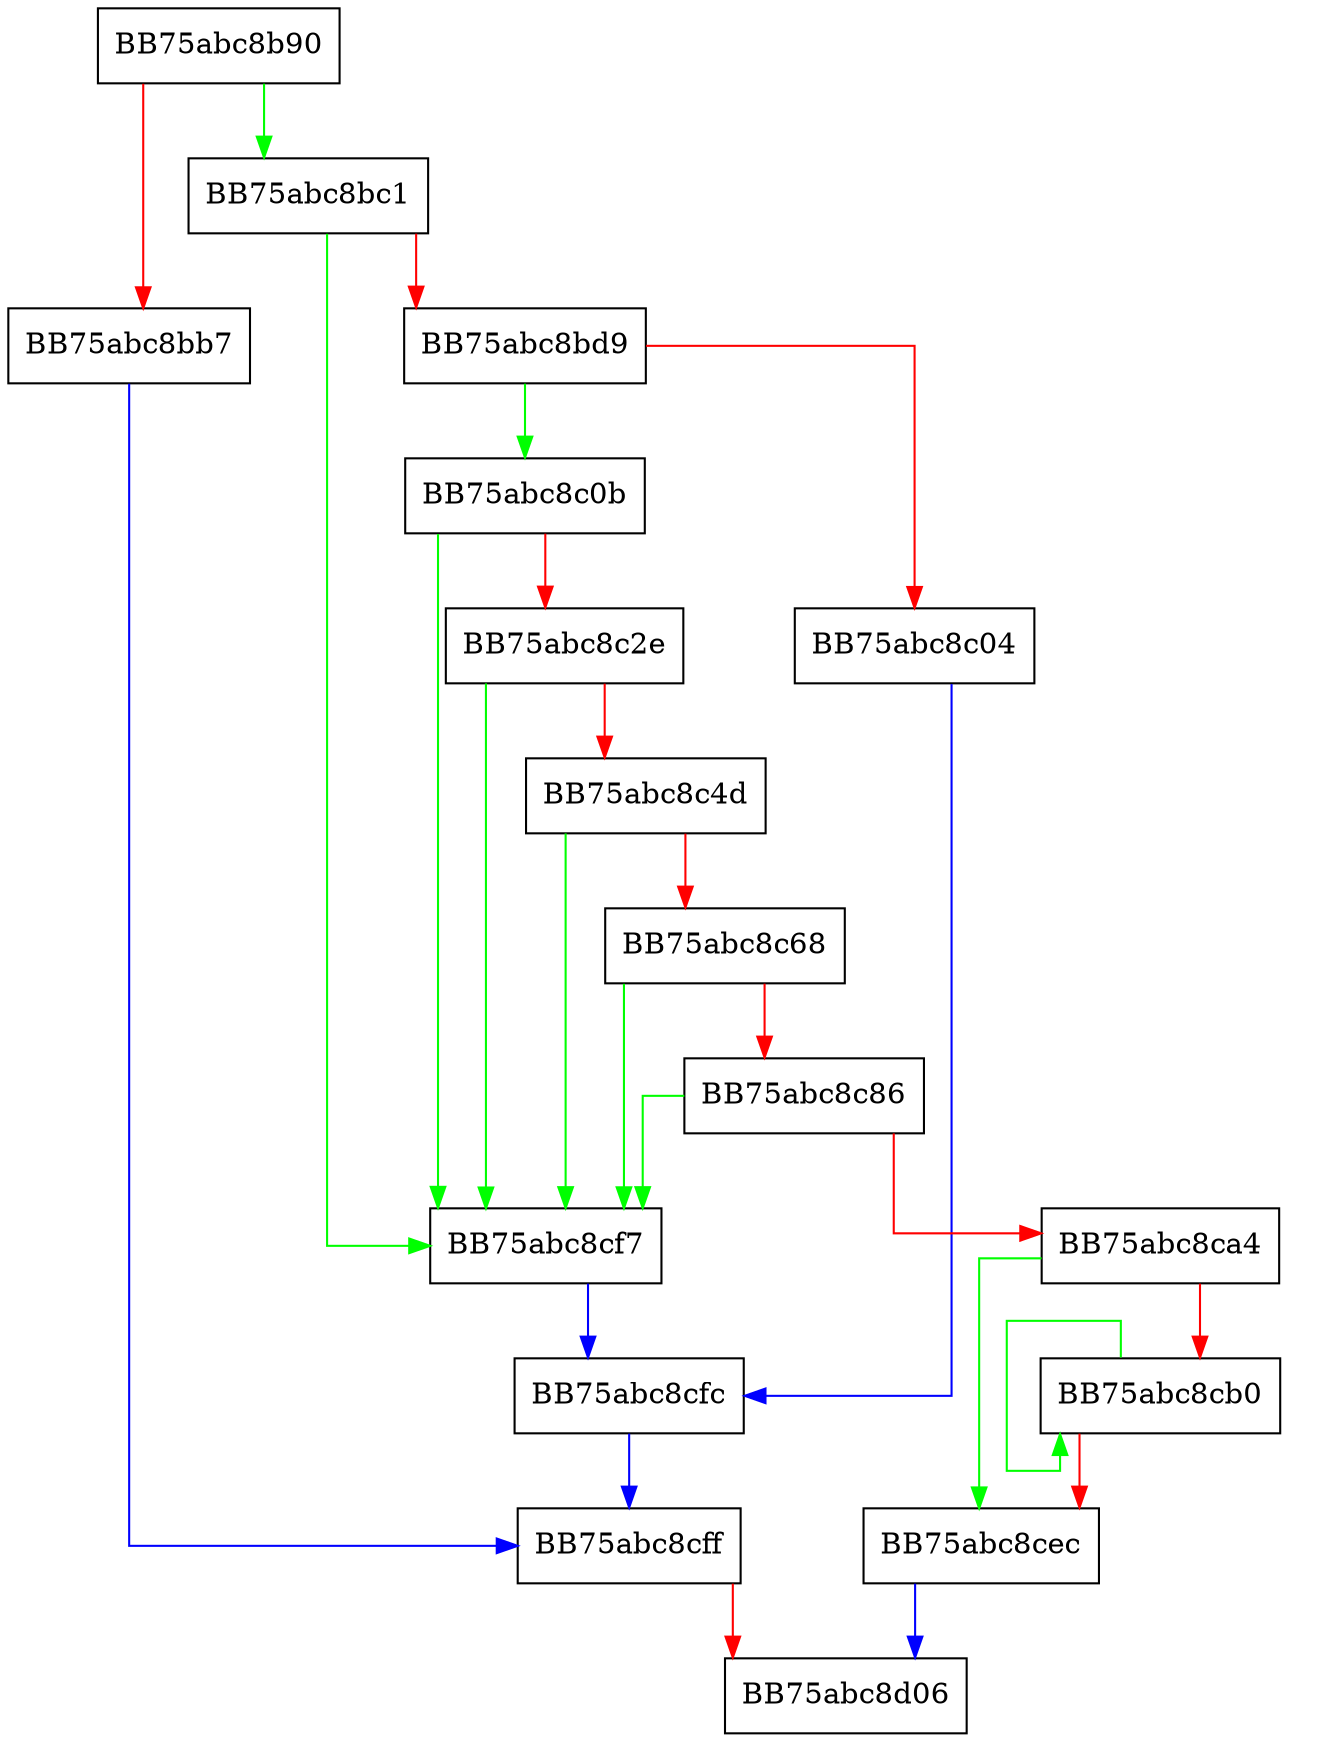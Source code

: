 digraph encdec_tohexstring {
  node [shape="box"];
  graph [splines=ortho];
  BB75abc8b90 -> BB75abc8bc1 [color="green"];
  BB75abc8b90 -> BB75abc8bb7 [color="red"];
  BB75abc8bb7 -> BB75abc8cff [color="blue"];
  BB75abc8bc1 -> BB75abc8cf7 [color="green"];
  BB75abc8bc1 -> BB75abc8bd9 [color="red"];
  BB75abc8bd9 -> BB75abc8c0b [color="green"];
  BB75abc8bd9 -> BB75abc8c04 [color="red"];
  BB75abc8c04 -> BB75abc8cfc [color="blue"];
  BB75abc8c0b -> BB75abc8cf7 [color="green"];
  BB75abc8c0b -> BB75abc8c2e [color="red"];
  BB75abc8c2e -> BB75abc8cf7 [color="green"];
  BB75abc8c2e -> BB75abc8c4d [color="red"];
  BB75abc8c4d -> BB75abc8cf7 [color="green"];
  BB75abc8c4d -> BB75abc8c68 [color="red"];
  BB75abc8c68 -> BB75abc8cf7 [color="green"];
  BB75abc8c68 -> BB75abc8c86 [color="red"];
  BB75abc8c86 -> BB75abc8cf7 [color="green"];
  BB75abc8c86 -> BB75abc8ca4 [color="red"];
  BB75abc8ca4 -> BB75abc8cec [color="green"];
  BB75abc8ca4 -> BB75abc8cb0 [color="red"];
  BB75abc8cb0 -> BB75abc8cb0 [color="green"];
  BB75abc8cb0 -> BB75abc8cec [color="red"];
  BB75abc8cec -> BB75abc8d06 [color="blue"];
  BB75abc8cf7 -> BB75abc8cfc [color="blue"];
  BB75abc8cfc -> BB75abc8cff [color="blue"];
  BB75abc8cff -> BB75abc8d06 [color="red"];
}